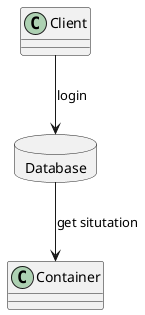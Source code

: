 @startuml
'https://plantuml.com/class-diagram

database Database{

}

Client --> Database : login
Database --> Container : get situtation


@enduml
